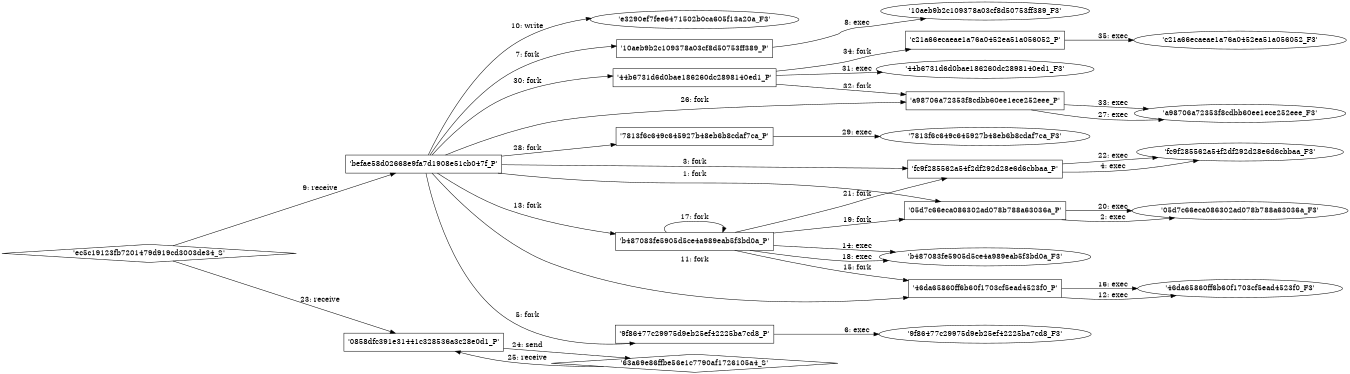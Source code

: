 digraph "D:\Learning\Paper\apt\基于CTI的攻击预警\Dataset\攻击图\ASGfromALLCTI\Microsoft Patch Tuesday — April 2019 Vulnerability disclosures and Snort coverage.dot" {
rankdir="LR"
size="9"
fixedsize="false"
splines="true"
nodesep=0.3
ranksep=0
fontsize=10
overlap="scalexy"
engine= "neato"
	"'befae58d02668e9fa7d1908e51cb047f_P'" [node_type=Process shape=box]
	"'05d7c66eca086302ad078b788a63036a_P'" [node_type=Process shape=box]
	"'befae58d02668e9fa7d1908e51cb047f_P'" -> "'05d7c66eca086302ad078b788a63036a_P'" [label="1: fork"]
	"'05d7c66eca086302ad078b788a63036a_P'" [node_type=Process shape=box]
	"'05d7c66eca086302ad078b788a63036a_F3'" [node_type=File shape=ellipse]
	"'05d7c66eca086302ad078b788a63036a_P'" -> "'05d7c66eca086302ad078b788a63036a_F3'" [label="2: exec"]
	"'befae58d02668e9fa7d1908e51cb047f_P'" [node_type=Process shape=box]
	"'fc9f285562a54f2df292d28e6d6cbbaa_P'" [node_type=Process shape=box]
	"'befae58d02668e9fa7d1908e51cb047f_P'" -> "'fc9f285562a54f2df292d28e6d6cbbaa_P'" [label="3: fork"]
	"'fc9f285562a54f2df292d28e6d6cbbaa_P'" [node_type=Process shape=box]
	"'fc9f285562a54f2df292d28e6d6cbbaa_F3'" [node_type=File shape=ellipse]
	"'fc9f285562a54f2df292d28e6d6cbbaa_P'" -> "'fc9f285562a54f2df292d28e6d6cbbaa_F3'" [label="4: exec"]
	"'befae58d02668e9fa7d1908e51cb047f_P'" [node_type=Process shape=box]
	"'9f86477c29975d9eb25ef42225ba7cd8_P'" [node_type=Process shape=box]
	"'befae58d02668e9fa7d1908e51cb047f_P'" -> "'9f86477c29975d9eb25ef42225ba7cd8_P'" [label="5: fork"]
	"'9f86477c29975d9eb25ef42225ba7cd8_P'" [node_type=Process shape=box]
	"'9f86477c29975d9eb25ef42225ba7cd8_F3'" [node_type=File shape=ellipse]
	"'9f86477c29975d9eb25ef42225ba7cd8_P'" -> "'9f86477c29975d9eb25ef42225ba7cd8_F3'" [label="6: exec"]
	"'befae58d02668e9fa7d1908e51cb047f_P'" [node_type=Process shape=box]
	"'10aeb9b2c109378a03cf8d50753ff389_P'" [node_type=Process shape=box]
	"'befae58d02668e9fa7d1908e51cb047f_P'" -> "'10aeb9b2c109378a03cf8d50753ff389_P'" [label="7: fork"]
	"'10aeb9b2c109378a03cf8d50753ff389_P'" [node_type=Process shape=box]
	"'10aeb9b2c109378a03cf8d50753ff389_F3'" [node_type=File shape=ellipse]
	"'10aeb9b2c109378a03cf8d50753ff389_P'" -> "'10aeb9b2c109378a03cf8d50753ff389_F3'" [label="8: exec"]
	"'befae58d02668e9fa7d1908e51cb047f_P'" [node_type=Process shape=box]
	"'ec5c19123fb7201479d919cd3003de34_S'" [node_type=Socket shape=diamond]
	"'ec5c19123fb7201479d919cd3003de34_S'" -> "'befae58d02668e9fa7d1908e51cb047f_P'" [label="9: receive"]
	"'e3290ef7fee6471502b0ca605f13a20a_F3'" [node_type=file shape=ellipse]
	"'befae58d02668e9fa7d1908e51cb047f_P'" [node_type=Process shape=box]
	"'befae58d02668e9fa7d1908e51cb047f_P'" -> "'e3290ef7fee6471502b0ca605f13a20a_F3'" [label="10: write"]
	"'befae58d02668e9fa7d1908e51cb047f_P'" [node_type=Process shape=box]
	"'46da65860ff6b60f1703cf5ead4523f0_P'" [node_type=Process shape=box]
	"'befae58d02668e9fa7d1908e51cb047f_P'" -> "'46da65860ff6b60f1703cf5ead4523f0_P'" [label="11: fork"]
	"'46da65860ff6b60f1703cf5ead4523f0_P'" [node_type=Process shape=box]
	"'46da65860ff6b60f1703cf5ead4523f0_F3'" [node_type=File shape=ellipse]
	"'46da65860ff6b60f1703cf5ead4523f0_P'" -> "'46da65860ff6b60f1703cf5ead4523f0_F3'" [label="12: exec"]
	"'befae58d02668e9fa7d1908e51cb047f_P'" [node_type=Process shape=box]
	"'b487083fe5905d5ce4a989eab5f3bd0a_P'" [node_type=Process shape=box]
	"'befae58d02668e9fa7d1908e51cb047f_P'" -> "'b487083fe5905d5ce4a989eab5f3bd0a_P'" [label="13: fork"]
	"'b487083fe5905d5ce4a989eab5f3bd0a_P'" [node_type=Process shape=box]
	"'b487083fe5905d5ce4a989eab5f3bd0a_F3'" [node_type=File shape=ellipse]
	"'b487083fe5905d5ce4a989eab5f3bd0a_P'" -> "'b487083fe5905d5ce4a989eab5f3bd0a_F3'" [label="14: exec"]
	"'b487083fe5905d5ce4a989eab5f3bd0a_P'" [node_type=Process shape=box]
	"'46da65860ff6b60f1703cf5ead4523f0_P'" [node_type=Process shape=box]
	"'b487083fe5905d5ce4a989eab5f3bd0a_P'" -> "'46da65860ff6b60f1703cf5ead4523f0_P'" [label="15: fork"]
	"'46da65860ff6b60f1703cf5ead4523f0_P'" [node_type=Process shape=box]
	"'46da65860ff6b60f1703cf5ead4523f0_F3'" [node_type=File shape=ellipse]
	"'46da65860ff6b60f1703cf5ead4523f0_P'" -> "'46da65860ff6b60f1703cf5ead4523f0_F3'" [label="16: exec"]
	"'b487083fe5905d5ce4a989eab5f3bd0a_P'" [node_type=Process shape=box]
	"'b487083fe5905d5ce4a989eab5f3bd0a_P'" [node_type=Process shape=box]
	"'b487083fe5905d5ce4a989eab5f3bd0a_P'" -> "'b487083fe5905d5ce4a989eab5f3bd0a_P'" [label="17: fork"]
	"'b487083fe5905d5ce4a989eab5f3bd0a_P'" [node_type=Process shape=box]
	"'b487083fe5905d5ce4a989eab5f3bd0a_F3'" [node_type=File shape=ellipse]
	"'b487083fe5905d5ce4a989eab5f3bd0a_P'" -> "'b487083fe5905d5ce4a989eab5f3bd0a_F3'" [label="18: exec"]
	"'b487083fe5905d5ce4a989eab5f3bd0a_P'" [node_type=Process shape=box]
	"'05d7c66eca086302ad078b788a63036a_P'" [node_type=Process shape=box]
	"'b487083fe5905d5ce4a989eab5f3bd0a_P'" -> "'05d7c66eca086302ad078b788a63036a_P'" [label="19: fork"]
	"'05d7c66eca086302ad078b788a63036a_P'" [node_type=Process shape=box]
	"'05d7c66eca086302ad078b788a63036a_F3'" [node_type=File shape=ellipse]
	"'05d7c66eca086302ad078b788a63036a_P'" -> "'05d7c66eca086302ad078b788a63036a_F3'" [label="20: exec"]
	"'b487083fe5905d5ce4a989eab5f3bd0a_P'" [node_type=Process shape=box]
	"'fc9f285562a54f2df292d28e6d6cbbaa_P'" [node_type=Process shape=box]
	"'b487083fe5905d5ce4a989eab5f3bd0a_P'" -> "'fc9f285562a54f2df292d28e6d6cbbaa_P'" [label="21: fork"]
	"'fc9f285562a54f2df292d28e6d6cbbaa_P'" [node_type=Process shape=box]
	"'fc9f285562a54f2df292d28e6d6cbbaa_F3'" [node_type=File shape=ellipse]
	"'fc9f285562a54f2df292d28e6d6cbbaa_P'" -> "'fc9f285562a54f2df292d28e6d6cbbaa_F3'" [label="22: exec"]
	"'0858dfc391e31441c328536a3c28e0d1_P'" [node_type=Process shape=box]
	"'ec5c19123fb7201479d919cd3003de34_S'" [node_type=Socket shape=diamond]
	"'ec5c19123fb7201479d919cd3003de34_S'" -> "'0858dfc391e31441c328536a3c28e0d1_P'" [label="23: receive"]
	"'63a69e86ffbe56e1c7790af1726105a4_S'" [node_type=Socket shape=diamond]
	"'0858dfc391e31441c328536a3c28e0d1_P'" [node_type=Process shape=box]
	"'0858dfc391e31441c328536a3c28e0d1_P'" -> "'63a69e86ffbe56e1c7790af1726105a4_S'" [label="24: send"]
	"'63a69e86ffbe56e1c7790af1726105a4_S'" -> "'0858dfc391e31441c328536a3c28e0d1_P'" [label="25: receive"]
	"'befae58d02668e9fa7d1908e51cb047f_P'" [node_type=Process shape=box]
	"'a98706a72353f8cdbb60ee1ece252eee_P'" [node_type=Process shape=box]
	"'befae58d02668e9fa7d1908e51cb047f_P'" -> "'a98706a72353f8cdbb60ee1ece252eee_P'" [label="26: fork"]
	"'a98706a72353f8cdbb60ee1ece252eee_P'" [node_type=Process shape=box]
	"'a98706a72353f8cdbb60ee1ece252eee_F3'" [node_type=File shape=ellipse]
	"'a98706a72353f8cdbb60ee1ece252eee_P'" -> "'a98706a72353f8cdbb60ee1ece252eee_F3'" [label="27: exec"]
	"'befae58d02668e9fa7d1908e51cb047f_P'" [node_type=Process shape=box]
	"'7813f6c649c645927b48eb6b8cdaf7ca_P'" [node_type=Process shape=box]
	"'befae58d02668e9fa7d1908e51cb047f_P'" -> "'7813f6c649c645927b48eb6b8cdaf7ca_P'" [label="28: fork"]
	"'7813f6c649c645927b48eb6b8cdaf7ca_P'" [node_type=Process shape=box]
	"'7813f6c649c645927b48eb6b8cdaf7ca_F3'" [node_type=File shape=ellipse]
	"'7813f6c649c645927b48eb6b8cdaf7ca_P'" -> "'7813f6c649c645927b48eb6b8cdaf7ca_F3'" [label="29: exec"]
	"'befae58d02668e9fa7d1908e51cb047f_P'" [node_type=Process shape=box]
	"'44b6731d6d0bae186260dc2898140ed1_P'" [node_type=Process shape=box]
	"'befae58d02668e9fa7d1908e51cb047f_P'" -> "'44b6731d6d0bae186260dc2898140ed1_P'" [label="30: fork"]
	"'44b6731d6d0bae186260dc2898140ed1_P'" [node_type=Process shape=box]
	"'44b6731d6d0bae186260dc2898140ed1_F3'" [node_type=File shape=ellipse]
	"'44b6731d6d0bae186260dc2898140ed1_P'" -> "'44b6731d6d0bae186260dc2898140ed1_F3'" [label="31: exec"]
	"'44b6731d6d0bae186260dc2898140ed1_P'" [node_type=Process shape=box]
	"'a98706a72353f8cdbb60ee1ece252eee_P'" [node_type=Process shape=box]
	"'44b6731d6d0bae186260dc2898140ed1_P'" -> "'a98706a72353f8cdbb60ee1ece252eee_P'" [label="32: fork"]
	"'a98706a72353f8cdbb60ee1ece252eee_P'" [node_type=Process shape=box]
	"'a98706a72353f8cdbb60ee1ece252eee_F3'" [node_type=File shape=ellipse]
	"'a98706a72353f8cdbb60ee1ece252eee_P'" -> "'a98706a72353f8cdbb60ee1ece252eee_F3'" [label="33: exec"]
	"'44b6731d6d0bae186260dc2898140ed1_P'" [node_type=Process shape=box]
	"'c21a66ecaeae1a76a0452ea51a056052_P'" [node_type=Process shape=box]
	"'44b6731d6d0bae186260dc2898140ed1_P'" -> "'c21a66ecaeae1a76a0452ea51a056052_P'" [label="34: fork"]
	"'c21a66ecaeae1a76a0452ea51a056052_P'" [node_type=Process shape=box]
	"'c21a66ecaeae1a76a0452ea51a056052_F3'" [node_type=File shape=ellipse]
	"'c21a66ecaeae1a76a0452ea51a056052_P'" -> "'c21a66ecaeae1a76a0452ea51a056052_F3'" [label="35: exec"]
}
